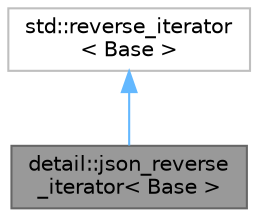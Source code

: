 digraph "detail::json_reverse_iterator&lt; Base &gt;"
{
 // LATEX_PDF_SIZE
  bgcolor="transparent";
  edge [fontname=Helvetica,fontsize=10,labelfontname=Helvetica,labelfontsize=10];
  node [fontname=Helvetica,fontsize=10,shape=box,height=0.2,width=0.4];
  Node1 [id="Node000001",label="detail::json_reverse\l_iterator\< Base \>",height=0.2,width=0.4,color="gray40", fillcolor="grey60", style="filled", fontcolor="black",tooltip="a template for a reverse iterator class"];
  Node2 -> Node1 [id="edge2_Node000001_Node000002",dir="back",color="steelblue1",style="solid",tooltip=" "];
  Node2 [id="Node000002",label="std::reverse_iterator\l\< Base \>",height=0.2,width=0.4,color="grey75", fillcolor="white", style="filled",tooltip=" "];
}

